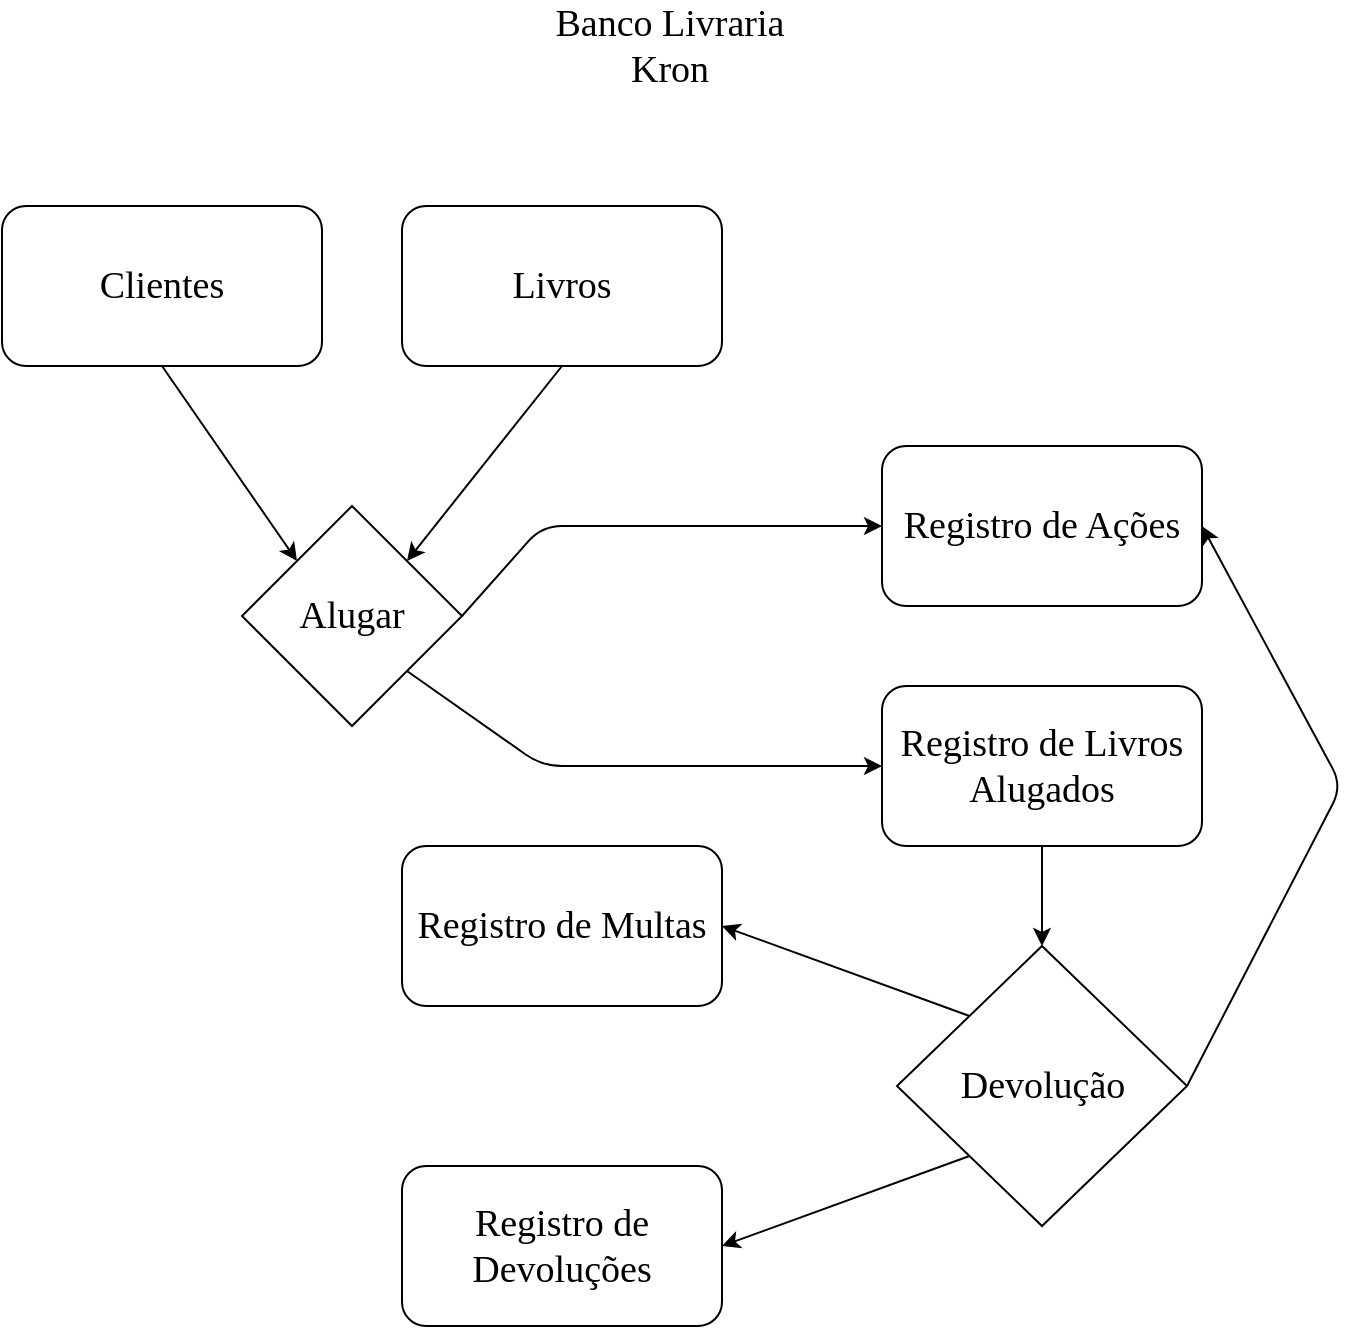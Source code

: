 <mxfile>
    <diagram id="rLFQORjLkLXBGLeW2nUi" name="Página-1">
        <mxGraphModel dx="990" dy="567" grid="1" gridSize="10" guides="1" tooltips="1" connect="1" arrows="1" fold="1" page="1" pageScale="1" pageWidth="827" pageHeight="1169" math="0" shadow="0">
            <root>
                <mxCell id="0"/>
                <mxCell id="1" parent="0"/>
                <mxCell id="2" value="Banco Livraria Kron" style="text;html=1;strokeColor=none;fillColor=none;align=center;verticalAlign=middle;whiteSpace=wrap;rounded=0;fontFamily=Cascadia Mono;fontSource=https%3A%2F%2Ffonts.googleapis.com%2Fcss%3Ffamily%3DCascadia%2BMono;fontSize=19;" vertex="1" parent="1">
                    <mxGeometry x="339" y="30" width="150" height="20" as="geometry"/>
                </mxCell>
                <mxCell id="3" value="Clientes" style="rounded=1;whiteSpace=wrap;html=1;fontFamily=Cascadia Mono;fontSource=https%3A%2F%2Ffonts.googleapis.com%2Fcss%3Ffamily%3DCascadia%2BMono;fontSize=19;" vertex="1" parent="1">
                    <mxGeometry x="80" y="120" width="160" height="80" as="geometry"/>
                </mxCell>
                <mxCell id="4" value="Livros" style="rounded=1;whiteSpace=wrap;html=1;fontFamily=Cascadia Mono;fontSource=https%3A%2F%2Ffonts.googleapis.com%2Fcss%3Ffamily%3DCascadia%2BMono;fontSize=19;" vertex="1" parent="1">
                    <mxGeometry x="280" y="120" width="160" height="80" as="geometry"/>
                </mxCell>
                <mxCell id="5" value="Registro de Ações" style="rounded=1;whiteSpace=wrap;html=1;fontFamily=Cascadia Mono;fontSource=https%3A%2F%2Ffonts.googleapis.com%2Fcss%3Ffamily%3DCascadia%2BMono;fontSize=19;" vertex="1" parent="1">
                    <mxGeometry x="520" y="240" width="160" height="80" as="geometry"/>
                </mxCell>
                <mxCell id="6" value="Registro de Livros Alugados" style="rounded=1;whiteSpace=wrap;html=1;fontFamily=Cascadia Mono;fontSource=https%3A%2F%2Ffonts.googleapis.com%2Fcss%3Ffamily%3DCascadia%2BMono;fontSize=19;" vertex="1" parent="1">
                    <mxGeometry x="520" y="360" width="160" height="80" as="geometry"/>
                </mxCell>
                <mxCell id="7" value="Alugar" style="rhombus;whiteSpace=wrap;html=1;fontFamily=Cascadia Mono;fontSource=https%3A%2F%2Ffonts.googleapis.com%2Fcss%3Ffamily%3DCascadia%2BMono;fontSize=19;" vertex="1" parent="1">
                    <mxGeometry x="200" y="270" width="110" height="110" as="geometry"/>
                </mxCell>
                <mxCell id="8" value="" style="endArrow=classic;html=1;fontFamily=Cascadia Mono;fontSource=https%3A%2F%2Ffonts.googleapis.com%2Fcss%3Ffamily%3DCascadia%2BMono;fontSize=19;exitX=0.5;exitY=1;exitDx=0;exitDy=0;entryX=0;entryY=0;entryDx=0;entryDy=0;" edge="1" parent="1" source="3" target="7">
                    <mxGeometry width="50" height="50" relative="1" as="geometry">
                        <mxPoint x="370" y="280" as="sourcePoint"/>
                        <mxPoint x="420" y="230" as="targetPoint"/>
                    </mxGeometry>
                </mxCell>
                <mxCell id="9" value="" style="endArrow=classic;html=1;fontFamily=Cascadia Mono;fontSource=https%3A%2F%2Ffonts.googleapis.com%2Fcss%3Ffamily%3DCascadia%2BMono;fontSize=19;exitX=0.5;exitY=1;exitDx=0;exitDy=0;entryX=1;entryY=0;entryDx=0;entryDy=0;" edge="1" parent="1" source="4" target="7">
                    <mxGeometry width="50" height="50" relative="1" as="geometry">
                        <mxPoint x="170" y="210" as="sourcePoint"/>
                        <mxPoint x="250" y="330" as="targetPoint"/>
                    </mxGeometry>
                </mxCell>
                <mxCell id="11" value="" style="endArrow=classic;html=1;fontFamily=Cascadia Mono;fontSource=https%3A%2F%2Ffonts.googleapis.com%2Fcss%3Ffamily%3DCascadia%2BMono;fontSize=19;exitX=1;exitY=0.5;exitDx=0;exitDy=0;entryX=0;entryY=0.5;entryDx=0;entryDy=0;" edge="1" parent="1" source="7" target="5">
                    <mxGeometry width="50" height="50" relative="1" as="geometry">
                        <mxPoint x="370" y="280" as="sourcePoint"/>
                        <mxPoint x="420" y="230" as="targetPoint"/>
                        <Array as="points">
                            <mxPoint x="350" y="280"/>
                        </Array>
                    </mxGeometry>
                </mxCell>
                <mxCell id="12" value="" style="endArrow=classic;html=1;fontFamily=Cascadia Mono;fontSource=https%3A%2F%2Ffonts.googleapis.com%2Fcss%3Ffamily%3DCascadia%2BMono;fontSize=19;exitX=1;exitY=1;exitDx=0;exitDy=0;entryX=0;entryY=0.5;entryDx=0;entryDy=0;" edge="1" parent="1" source="7" target="6">
                    <mxGeometry width="50" height="50" relative="1" as="geometry">
                        <mxPoint x="370" y="280" as="sourcePoint"/>
                        <mxPoint x="420" y="230" as="targetPoint"/>
                        <Array as="points">
                            <mxPoint x="350" y="400"/>
                        </Array>
                    </mxGeometry>
                </mxCell>
                <mxCell id="13" value="Registro de Devoluções" style="rounded=1;whiteSpace=wrap;html=1;fontFamily=Cascadia Mono;fontSource=https%3A%2F%2Ffonts.googleapis.com%2Fcss%3Ffamily%3DCascadia%2BMono;fontSize=19;" vertex="1" parent="1">
                    <mxGeometry x="280" y="600" width="160" height="80" as="geometry"/>
                </mxCell>
                <mxCell id="14" value="" style="endArrow=classic;html=1;fontFamily=Cascadia Mono;fontSource=https%3A%2F%2Ffonts.googleapis.com%2Fcss%3Ffamily%3DCascadia%2BMono;fontSize=19;exitX=0.5;exitY=1;exitDx=0;exitDy=0;entryX=0.5;entryY=0;entryDx=0;entryDy=0;" edge="1" parent="1" source="6" target="15">
                    <mxGeometry width="50" height="50" relative="1" as="geometry">
                        <mxPoint x="370" y="420" as="sourcePoint"/>
                        <mxPoint x="420" y="370" as="targetPoint"/>
                    </mxGeometry>
                </mxCell>
                <mxCell id="15" value="Devolução" style="rhombus;whiteSpace=wrap;html=1;fontFamily=Cascadia Mono;fontSource=https%3A%2F%2Ffonts.googleapis.com%2Fcss%3Ffamily%3DCascadia%2BMono;fontSize=19;" vertex="1" parent="1">
                    <mxGeometry x="527.5" y="490" width="145" height="140" as="geometry"/>
                </mxCell>
                <mxCell id="16" value="" style="endArrow=classic;html=1;fontFamily=Cascadia Mono;fontSource=https%3A%2F%2Ffonts.googleapis.com%2Fcss%3Ffamily%3DCascadia%2BMono;fontSize=19;exitX=0;exitY=1;exitDx=0;exitDy=0;entryX=1;entryY=0.5;entryDx=0;entryDy=0;" edge="1" parent="1" source="15" target="13">
                    <mxGeometry width="50" height="50" relative="1" as="geometry">
                        <mxPoint x="370" y="590" as="sourcePoint"/>
                        <mxPoint x="420" y="540" as="targetPoint"/>
                    </mxGeometry>
                </mxCell>
                <mxCell id="17" value="Registro de Multas" style="rounded=1;whiteSpace=wrap;html=1;fontFamily=Cascadia Mono;fontSource=https%3A%2F%2Ffonts.googleapis.com%2Fcss%3Ffamily%3DCascadia%2BMono;fontSize=19;" vertex="1" parent="1">
                    <mxGeometry x="280" y="440" width="160" height="80" as="geometry"/>
                </mxCell>
                <mxCell id="18" value="" style="endArrow=classic;html=1;fontFamily=Cascadia Mono;fontSource=https%3A%2F%2Ffonts.googleapis.com%2Fcss%3Ffamily%3DCascadia%2BMono;fontSize=19;exitX=0;exitY=0;exitDx=0;exitDy=0;entryX=1;entryY=0.5;entryDx=0;entryDy=0;" edge="1" parent="1" source="15" target="17">
                    <mxGeometry width="50" height="50" relative="1" as="geometry">
                        <mxPoint x="560" y="520" as="sourcePoint"/>
                        <mxPoint x="420" y="480" as="targetPoint"/>
                    </mxGeometry>
                </mxCell>
                <mxCell id="19" value="" style="endArrow=classic;html=1;fontFamily=Cascadia Mono;fontSource=https%3A%2F%2Ffonts.googleapis.com%2Fcss%3Ffamily%3DCascadia%2BMono;fontSize=19;exitX=1;exitY=0.5;exitDx=0;exitDy=0;entryX=1;entryY=0.5;entryDx=0;entryDy=0;" edge="1" parent="1" source="15" target="5">
                    <mxGeometry width="50" height="50" relative="1" as="geometry">
                        <mxPoint x="370" y="430" as="sourcePoint"/>
                        <mxPoint x="420" y="380" as="targetPoint"/>
                        <Array as="points">
                            <mxPoint x="750" y="410"/>
                        </Array>
                    </mxGeometry>
                </mxCell>
            </root>
        </mxGraphModel>
    </diagram>
</mxfile>